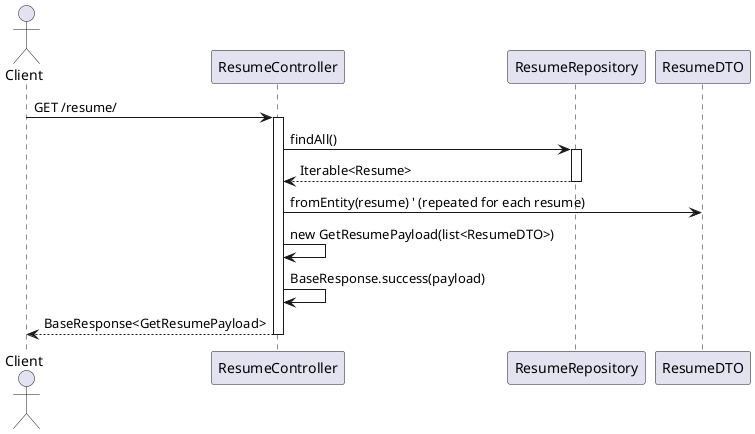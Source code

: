 @startuml
actor Client
participant ResumeController
participant ResumeRepository
participant ResumeDTO

Client -> ResumeController: GET /resume/
activate ResumeController
ResumeController -> ResumeRepository: findAll()
activate ResumeRepository
ResumeRepository --> ResumeController: Iterable<Resume>
deactivate ResumeRepository
ResumeController -> ResumeDTO: fromEntity(resume) ' (repeated for each resume)
ResumeController -> ResumeController: new GetResumePayload(list<ResumeDTO>)
ResumeController -> ResumeController: BaseResponse.success(payload)
ResumeController --> Client: BaseResponse<GetResumePayload>
deactivate ResumeController
@enduml
